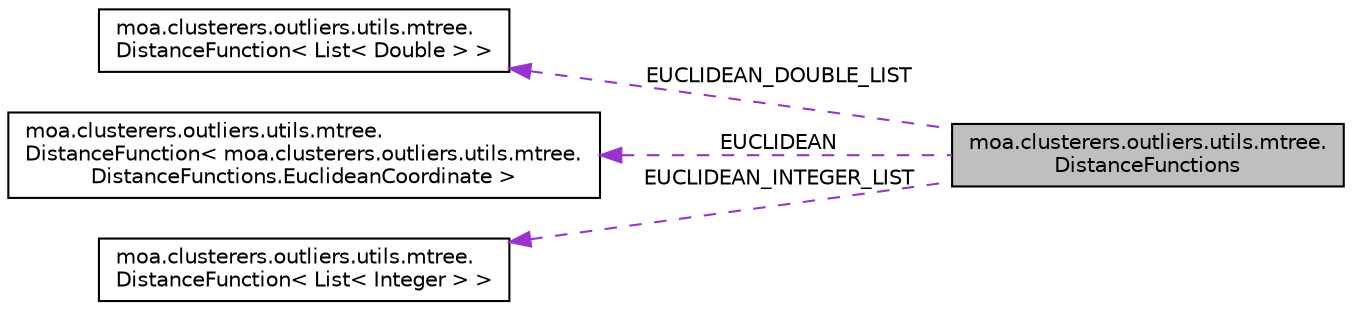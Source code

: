 digraph "moa.clusterers.outliers.utils.mtree.DistanceFunctions"
{
 // LATEX_PDF_SIZE
  edge [fontname="Helvetica",fontsize="10",labelfontname="Helvetica",labelfontsize="10"];
  node [fontname="Helvetica",fontsize="10",shape=record];
  rankdir="LR";
  Node1 [label="moa.clusterers.outliers.utils.mtree.\lDistanceFunctions",height=0.2,width=0.4,color="black", fillcolor="grey75", style="filled", fontcolor="black",tooltip=" "];
  Node2 -> Node1 [dir="back",color="darkorchid3",fontsize="10",style="dashed",label=" EUCLIDEAN_DOUBLE_LIST" ,fontname="Helvetica"];
  Node2 [label="moa.clusterers.outliers.utils.mtree.\lDistanceFunction\< List\< Double \> \>",height=0.2,width=0.4,color="black", fillcolor="white", style="filled",URL="$interfacemoa_1_1clusterers_1_1outliers_1_1utils_1_1mtree_1_1_distance_function.html",tooltip=" "];
  Node3 -> Node1 [dir="back",color="darkorchid3",fontsize="10",style="dashed",label=" EUCLIDEAN" ,fontname="Helvetica"];
  Node3 [label="moa.clusterers.outliers.utils.mtree.\lDistanceFunction\< moa.clusterers.outliers.utils.mtree.\lDistanceFunctions.EuclideanCoordinate \>",height=0.2,width=0.4,color="black", fillcolor="white", style="filled",URL="$interfacemoa_1_1clusterers_1_1outliers_1_1utils_1_1mtree_1_1_distance_function.html",tooltip=" "];
  Node4 -> Node1 [dir="back",color="darkorchid3",fontsize="10",style="dashed",label=" EUCLIDEAN_INTEGER_LIST" ,fontname="Helvetica"];
  Node4 [label="moa.clusterers.outliers.utils.mtree.\lDistanceFunction\< List\< Integer \> \>",height=0.2,width=0.4,color="black", fillcolor="white", style="filled",URL="$interfacemoa_1_1clusterers_1_1outliers_1_1utils_1_1mtree_1_1_distance_function.html",tooltip=" "];
}
